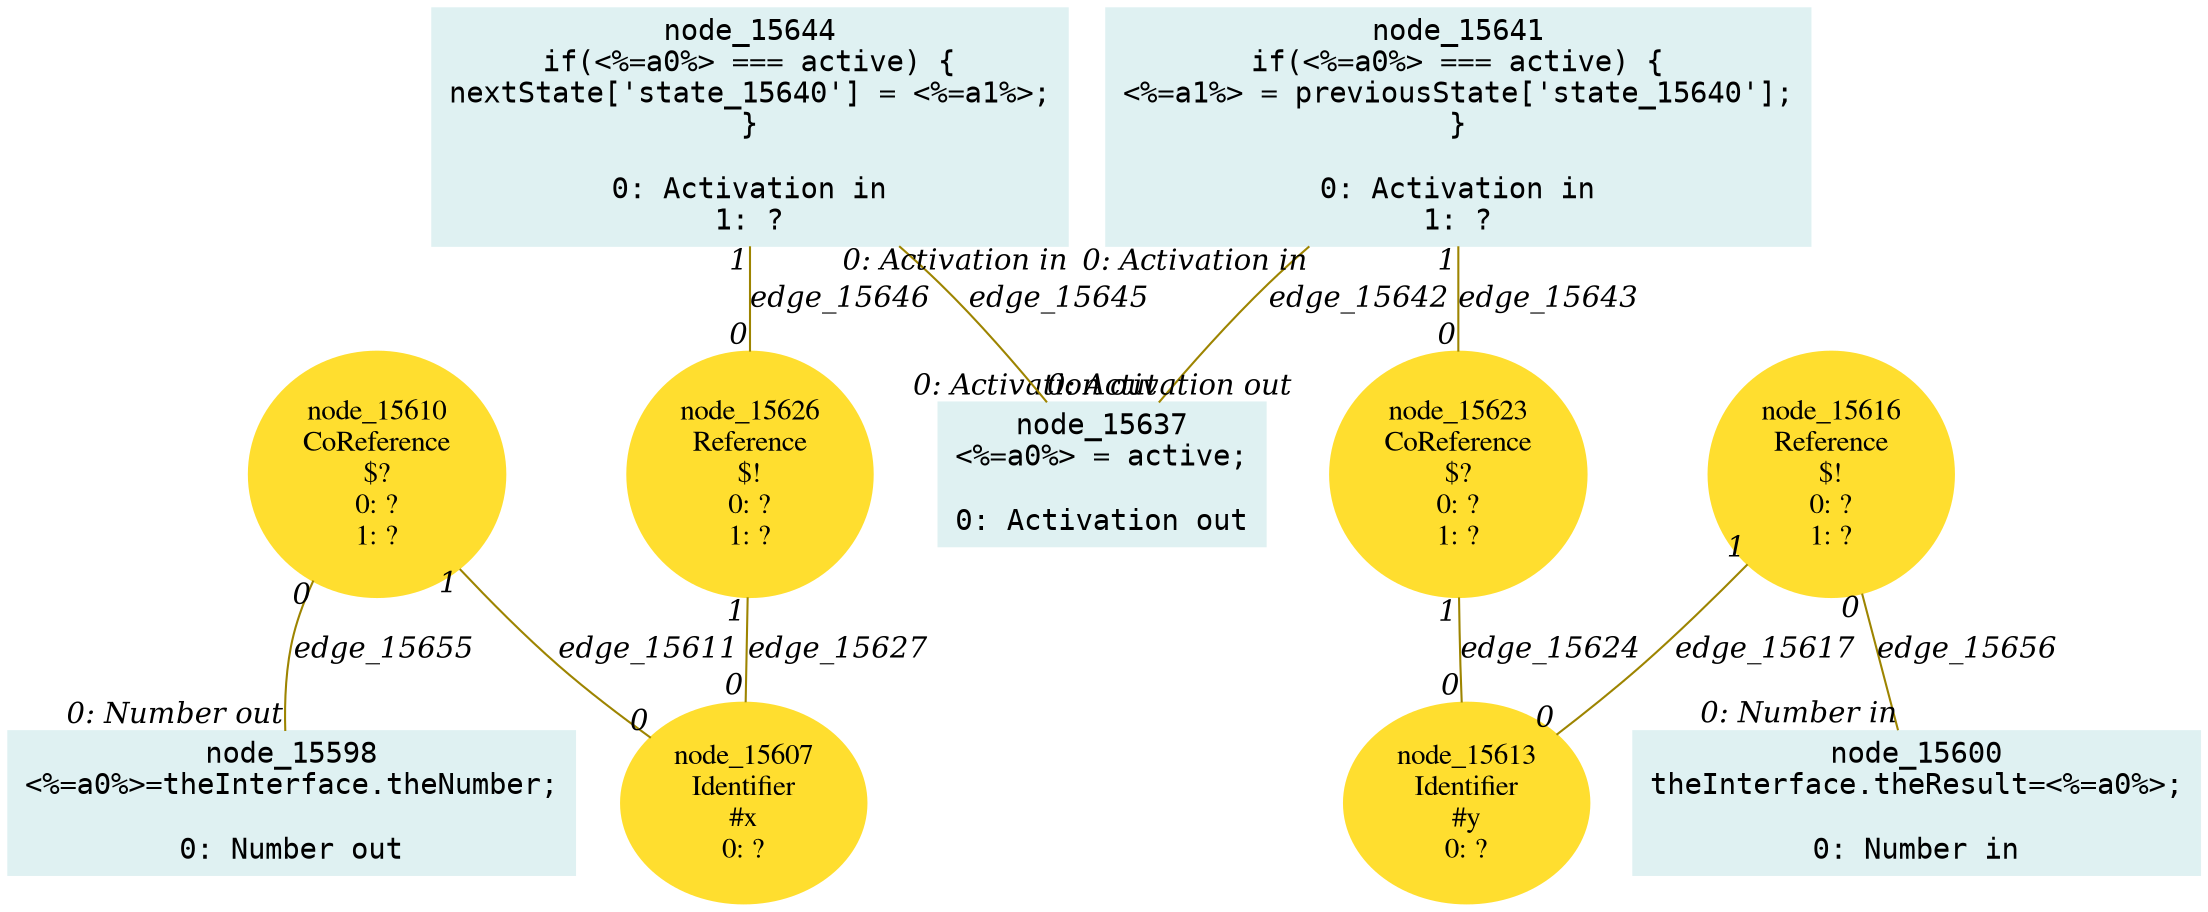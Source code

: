digraph g{node_15598 [shape="box", style="filled", color="#dff1f2", fontname="Courier", label="node_15598
<%=a0%>=theInterface.theNumber;

0: Number out" ]
node_15600 [shape="box", style="filled", color="#dff1f2", fontname="Courier", label="node_15600
theInterface.theResult=<%=a0%>;

0: Number in" ]
node_15607 [shape="ellipse", style="filled", color="#ffde2f", fontname="Times", label="node_15607
Identifier
#x
0: ?" ]
node_15610 [shape="ellipse", style="filled", color="#ffde2f", fontname="Times", label="node_15610
CoReference
$?
0: ?
1: ?" ]
node_15613 [shape="ellipse", style="filled", color="#ffde2f", fontname="Times", label="node_15613
Identifier
#y
0: ?" ]
node_15616 [shape="ellipse", style="filled", color="#ffde2f", fontname="Times", label="node_15616
Reference
$!
0: ?
1: ?" ]
node_15623 [shape="ellipse", style="filled", color="#ffde2f", fontname="Times", label="node_15623
CoReference
$?
0: ?
1: ?" ]
node_15626 [shape="ellipse", style="filled", color="#ffde2f", fontname="Times", label="node_15626
Reference
$!
0: ?
1: ?" ]
node_15637 [shape="box", style="filled", color="#dff1f2", fontname="Courier", label="node_15637
<%=a0%> = active;

0: Activation out" ]
node_15641 [shape="box", style="filled", color="#dff1f2", fontname="Courier", label="node_15641
if(<%=a0%> === active) {
<%=a1%> = previousState['state_15640'];
}

0: Activation in
1: ?" ]
node_15644 [shape="box", style="filled", color="#dff1f2", fontname="Courier", label="node_15644
if(<%=a0%> === active) {
nextState['state_15640'] = <%=a1%>;
}

0: Activation in
1: ?" ]
node_15610 -> node_15607 [dir=none, arrowHead=none, fontname="Times-Italic", arrowsize=1, color="#9d8400", label="edge_15611",  headlabel="0", taillabel="1" ]
node_15616 -> node_15613 [dir=none, arrowHead=none, fontname="Times-Italic", arrowsize=1, color="#9d8400", label="edge_15617",  headlabel="0", taillabel="1" ]
node_15623 -> node_15613 [dir=none, arrowHead=none, fontname="Times-Italic", arrowsize=1, color="#9d8400", label="edge_15624",  headlabel="0", taillabel="1" ]
node_15626 -> node_15607 [dir=none, arrowHead=none, fontname="Times-Italic", arrowsize=1, color="#9d8400", label="edge_15627",  headlabel="0", taillabel="1" ]
node_15641 -> node_15637 [dir=none, arrowHead=none, fontname="Times-Italic", arrowsize=1, color="#9d8400", label="edge_15642",  headlabel="0: Activation out", taillabel="0: Activation in" ]
node_15641 -> node_15623 [dir=none, arrowHead=none, fontname="Times-Italic", arrowsize=1, color="#9d8400", label="edge_15643",  headlabel="0", taillabel="1" ]
node_15644 -> node_15637 [dir=none, arrowHead=none, fontname="Times-Italic", arrowsize=1, color="#9d8400", label="edge_15645",  headlabel="0: Activation out", taillabel="0: Activation in" ]
node_15644 -> node_15626 [dir=none, arrowHead=none, fontname="Times-Italic", arrowsize=1, color="#9d8400", label="edge_15646",  headlabel="0", taillabel="1" ]
node_15610 -> node_15598 [dir=none, arrowHead=none, fontname="Times-Italic", arrowsize=1, color="#9d8400", label="edge_15655",  headlabel="0: Number out", taillabel="0" ]
node_15616 -> node_15600 [dir=none, arrowHead=none, fontname="Times-Italic", arrowsize=1, color="#9d8400", label="edge_15656",  headlabel="0: Number in", taillabel="0" ]
}